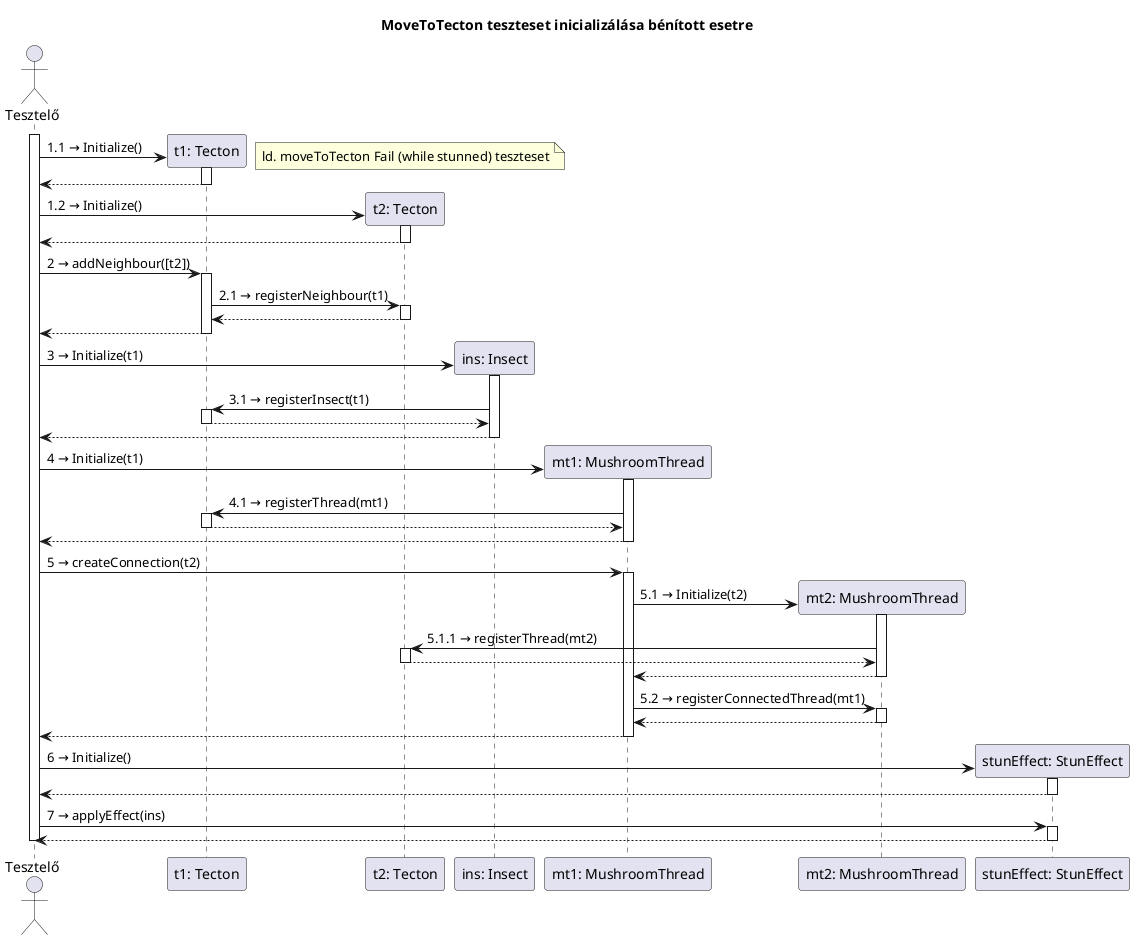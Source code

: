 @startuml moveToTectonInitFlow2

title MoveToTecton teszteset inicializálása bénított esetre

actor Tesztelő as tester

activate tester

create participant "t1: Tecton" as t1
tester -> t1: 1.1 → Initialize()
note right: ld. moveToTecton Fail (while stunned) teszteset
activate t1

tester <-- t1
deactivate t1

create participant "t2: Tecton" as t2
tester -> t2: 1.2 → Initialize()
activate t2

tester <-- t2
deactivate t2

tester -> t1: 2 → addNeighbour([t2])
activate t1

	t1 -> t2: 2.1 → registerNeighbour(t1)
	activate t2

	t1 <-- t2
	deactivate t2

tester <-- t1
deactivate t1

create participant "ins: Insect" as ins
tester -> ins: 3 → Initialize(t1)
activate ins

	ins -> t1: 3.1 → registerInsect(t1)
	activate t1

	ins <-- t1
	deactivate t1

tester <-- ins
deactivate ins

create participant "mt1: MushroomThread" as mt1
tester -> mt1: 4 → Initialize(t1)
activate mt1

	mt1 -> t1: 4.1 → registerThread(mt1)
	activate t1

	mt1 <-- t1
	deactivate t1

tester <-- mt1
deactivate mt1

tester -> mt1: 5 → createConnection(t2)
activate mt1
	create participant "mt2: MushroomThread" as mt2
	mt1 -> mt2: 5.1 → Initialize(t2)
	activate mt2

		mt2 -> t2: 5.1.1 → registerThread(mt2)
		activate t2

		mt2 <-- t2
		deactivate t2

	mt1 <-- mt2
	deactivate mt2

	mt1 -> mt2: 5.2 → registerConnectedThread(mt1)
	activate mt2

	mt1 <-- mt2
	deactivate mt2
tester <-- mt1
deactivate mt1

create participant "stunEffect: StunEffect" as ste
tester -> ste: 6 → Initialize()
activate ste

tester <-- ste
deactivate ste

tester -> ste: 7 → applyEffect(ins)
activate ste

tester <-- ste
deactivate ste

deactivate tester

@enduml
